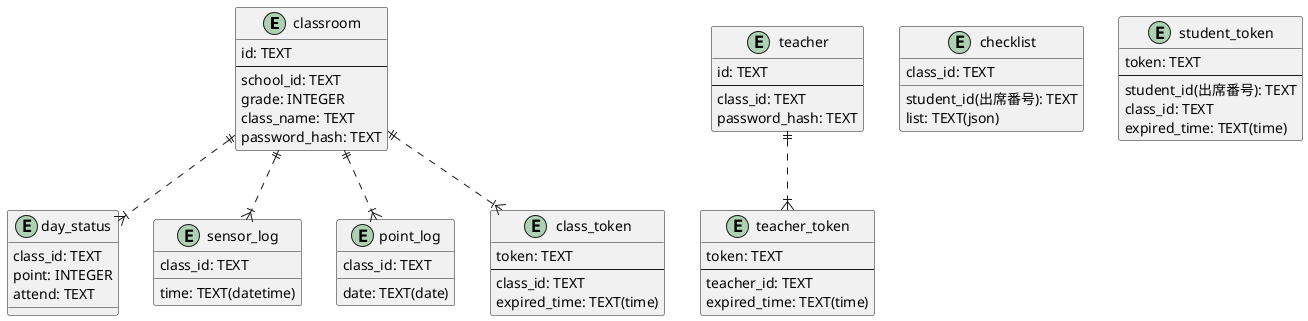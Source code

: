 @startuml database

entity classroom {
  id: TEXT
  --
  school_id: TEXT
  grade: INTEGER
  class_name: TEXT
  password_hash: TEXT
}

entity teacher {
  id: TEXT
  --
  class_id: TEXT
  password_hash: TEXT
}

entity day_status {
  class_id: TEXT
  point: INTEGER
  attend: TEXT
}

entity sensor_log {
  class_id: TEXT
  time: TEXT(datetime)
}

entity checklist {
  student_id(出席番号): TEXT
  class_id: TEXT
  list: TEXT(json)
}

entity point_log {
  class_id: TEXT
  date: TEXT(date)
}

entity class_token {
  token: TEXT
  --
  class_id: TEXT
  expired_time: TEXT(time)
}

entity teacher_token {
  token: TEXT
  --
  teacher_id: TEXT
  expired_time: TEXT(time)
}

entity student_token {
  token: TEXT
  --
  student_id(出席番号): TEXT
  class_id: TEXT
  expired_time: TEXT(time)
}

classroom ||..|{ day_status
classroom ||..|{ sensor_log
classroom ||..|{ point_log

classroom ||..|{ class_token
teacher ||..|{ teacher_token

@enduml